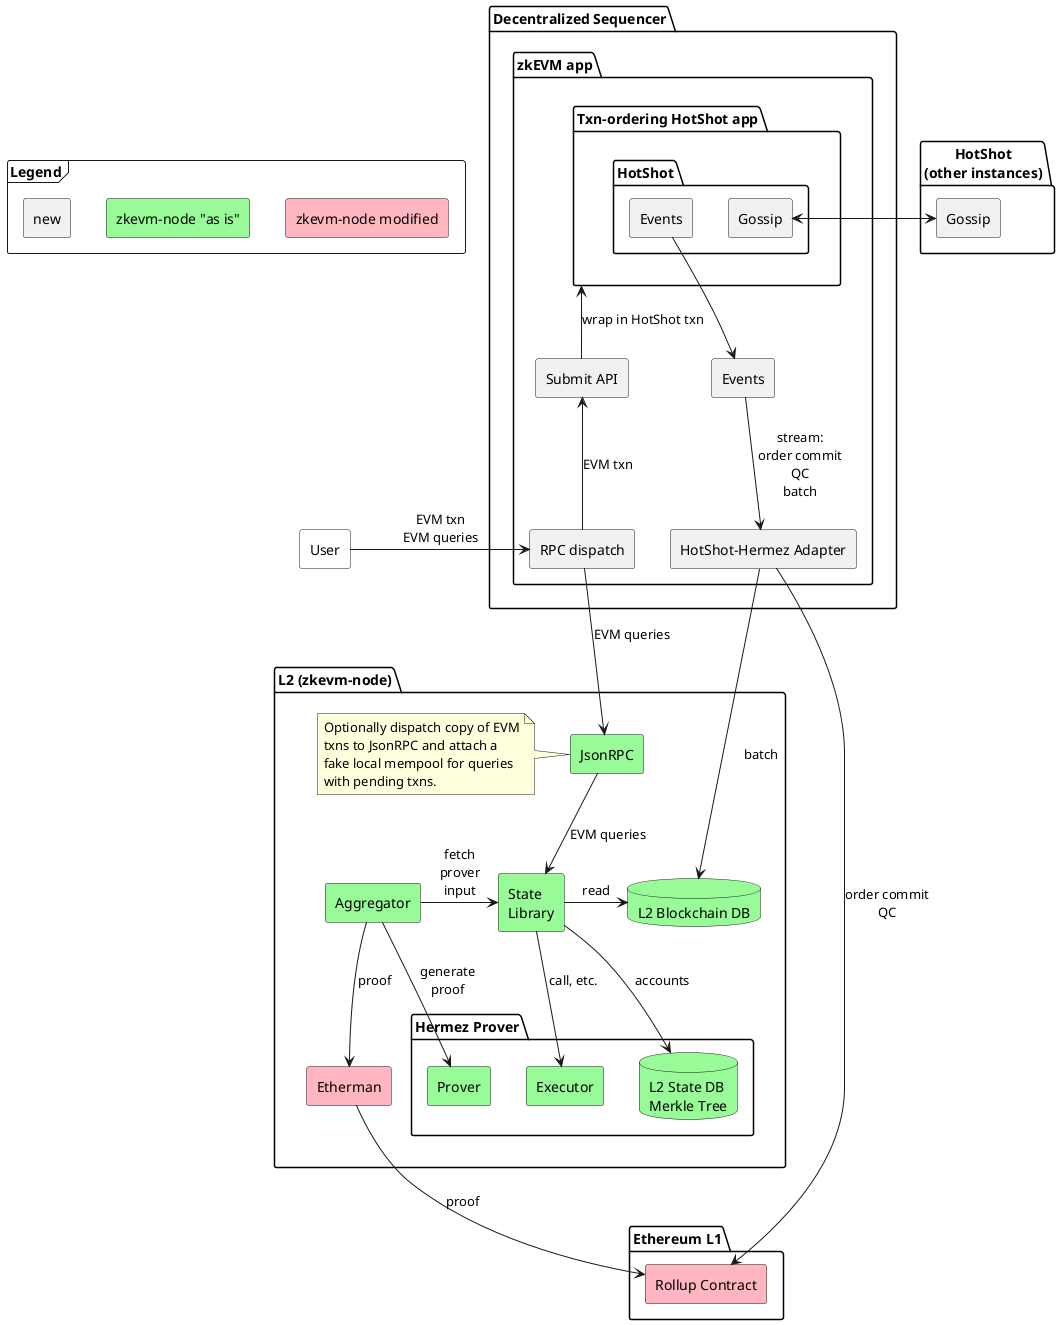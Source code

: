 @startuml
skinparam componentStyle rectangle

frame Legend {
  component "zkevm-node "as is"" as Original #PaleGreen
  component "zkevm-node modified" as Modified #LightPink
  component "new" as New
}

New -[hidden]r-> Original
Original -[hidden]r-> Modified

component User #White
package "HotShot\n(other instances)" as HotShotExternal {
  component "Gossip" as GossipExternal
}

package "Decentralized Sequencer" {
  package "zkEVM app" as zkApp {
    component Events
    component "Submit API" as Submit
    package "Txn-ordering HotShot app" as App {
      package HotShot {
        component "Gossip" as GossipInternal
        component "Events" as HotShotEvents
      }
    }
    component "HotShot-Hermez Adapter" as Adapter
    component "RPC dispatch" as Dispatch
  }
}


package "Ethereum L1" as L1 {
  component "Rollup Contract" as Rollup #LightPink
  ' component "Bridge L1" as BridgeL1 #PaleGreen
}


package "L2 (zkevm-node)" as L2 {
  component JsonRPC #PaleGreen
  note left of JsonRPC
    Optionally dispatch copy of EVM
    txns to JsonRPC and attach a
    fake local mempool for queries
    with pending txns.
  end note
  database L2DB #PaleGreen [
    L2 Blockchain DB
  ]
  package "Hermez Prover" as HermezProver {
    component Prover #PaleGreen
    component Executor #PaleGreen
    database Tree #PaleGreen [
      L2 State DB
      Merkle Tree
    ]
  }
  'component "Bridge L2" as BridgeL2 #PaleGreen
  component Etherman #LightPink
  component Aggregator #PaleGreen
  component "State\nLibrary" as State #PaleGreen
}

User -> Dispatch: EVM txn\nEVM queries
'positions the User box in a better place
User -[hidden]> L2

Dispatch --> JsonRPC: EVM queries
Dispatch -up-> Submit: EVM txn

GossipInternal <-> GossipExternal

Events --> Adapter: stream:\norder commit\nQC\nbatch

Adapter -> L2DB: batch
Adapter -> Rollup: order commit\nQC

JsonRPC --> State: EVM queries

State -> L2DB: read
State --> Tree: accounts
State --> Executor: call, etc.

Aggregator -> State: fetch\nprover\ninput
Aggregator --> Etherman: proof
Aggregator -> Prover: generate\nproof
Etherman --> Rollup: proof

' Prover ..> BridgeL2
' User --> BridgeL1
Submit -up-> App: wrap in HotShot txn
HotShotEvents -down-> Events

@enduml
